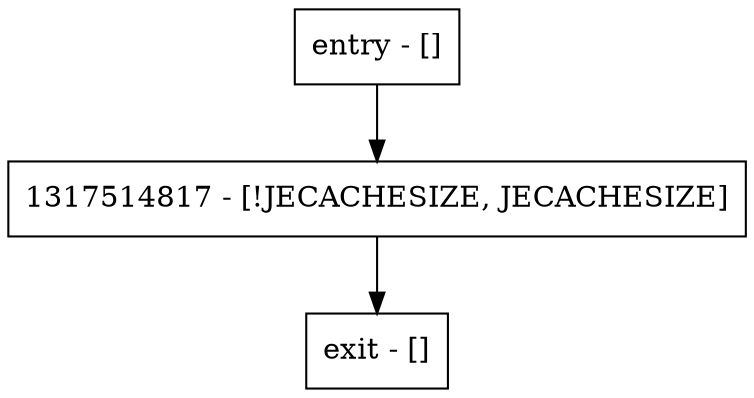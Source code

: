 digraph wrapSelf {
node [shape=record];
entry [label="entry - []"];
exit [label="exit - []"];
1317514817 [label="1317514817 - [!JECACHESIZE, JECACHESIZE]"];
entry;
exit;
entry -> 1317514817;
1317514817 -> exit;
}

